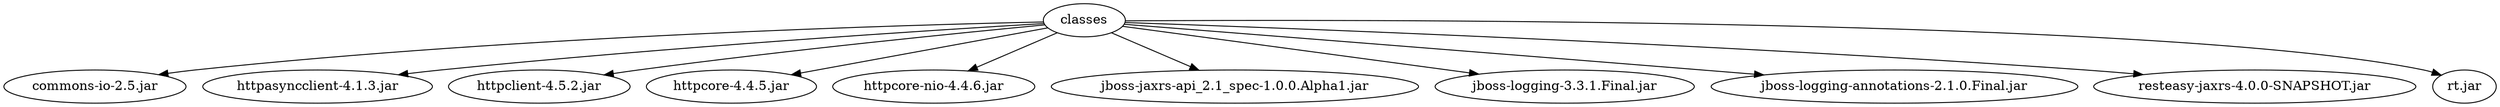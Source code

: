 digraph "summary" {
  "classes"                                          -> "commons-io-2.5.jar";
  "classes"                                          -> "httpasyncclient-4.1.3.jar";
  "classes"                                          -> "httpclient-4.5.2.jar";
  "classes"                                          -> "httpcore-4.4.5.jar";
  "classes"                                          -> "httpcore-nio-4.4.6.jar";
  "classes"                                          -> "jboss-jaxrs-api_2.1_spec-1.0.0.Alpha1.jar";
  "classes"                                          -> "jboss-logging-3.3.1.Final.jar";
  "classes"                                          -> "jboss-logging-annotations-2.1.0.Final.jar";
  "classes"                                          -> "resteasy-jaxrs-4.0.0-SNAPSHOT.jar";
  "classes"                                          -> "rt.jar";
}
